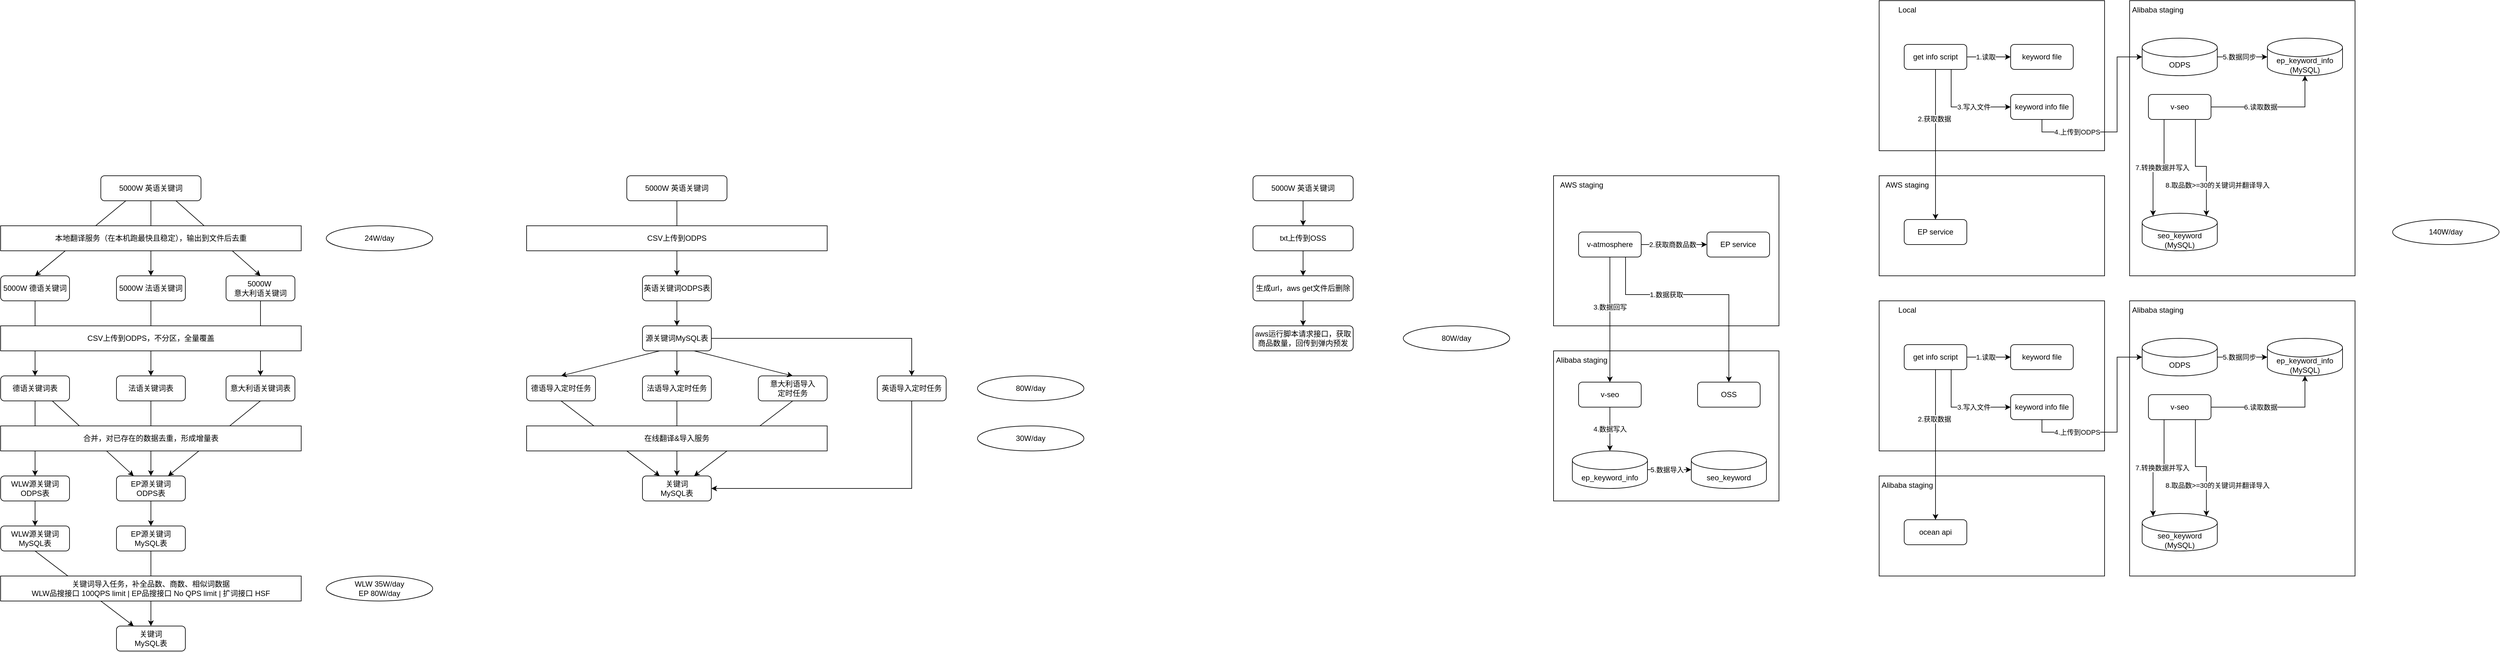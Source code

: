 <mxfile version="24.7.8">
  <diagram name="第 1 页" id="2EQmv688gZamet-rj9C1">
    <mxGraphModel dx="1659" dy="1827" grid="1" gridSize="10" guides="1" tooltips="1" connect="1" arrows="1" fold="1" page="1" pageScale="1" pageWidth="827" pageHeight="1169" math="0" shadow="0">
      <root>
        <mxCell id="0" />
        <mxCell id="1" parent="0" />
        <mxCell id="Z0Q1PTDBPlPPRJHiJqnk-1" value="" style="rounded=0;whiteSpace=wrap;html=1;" vertex="1" parent="1">
          <mxGeometry x="3520" y="-200" width="360" height="440" as="geometry" />
        </mxCell>
        <mxCell id="WuUAcV9Ics9sc8fS_I74-15" value="" style="rounded=0;whiteSpace=wrap;html=1;" parent="1" vertex="1">
          <mxGeometry x="2600" y="360" width="360" height="240" as="geometry" />
        </mxCell>
        <mxCell id="WuUAcV9Ics9sc8fS_I74-12" value="" style="rounded=0;whiteSpace=wrap;html=1;" parent="1" vertex="1">
          <mxGeometry x="2600" y="80" width="360" height="240" as="geometry" />
        </mxCell>
        <mxCell id="JIK8sXZGodHxqaqUen1i-60" style="edgeStyle=orthogonalEdgeStyle;rounded=0;orthogonalLoop=1;jettySize=auto;html=1;exitX=0.5;exitY=1;exitDx=0;exitDy=0;entryX=0.5;entryY=0;entryDx=0;entryDy=0;" parent="1" source="JIK8sXZGodHxqaqUen1i-1" target="JIK8sXZGodHxqaqUen1i-3" edge="1">
          <mxGeometry relative="1" as="geometry" />
        </mxCell>
        <mxCell id="JIK8sXZGodHxqaqUen1i-61" style="rounded=0;orthogonalLoop=1;jettySize=auto;html=1;exitX=0.75;exitY=1;exitDx=0;exitDy=0;entryX=0.5;entryY=0;entryDx=0;entryDy=0;" parent="1" source="JIK8sXZGodHxqaqUen1i-1" target="JIK8sXZGodHxqaqUen1i-5" edge="1">
          <mxGeometry relative="1" as="geometry" />
        </mxCell>
        <mxCell id="JIK8sXZGodHxqaqUen1i-62" style="rounded=0;orthogonalLoop=1;jettySize=auto;html=1;exitX=0.25;exitY=1;exitDx=0;exitDy=0;entryX=0.5;entryY=0;entryDx=0;entryDy=0;" parent="1" source="JIK8sXZGodHxqaqUen1i-1" target="JIK8sXZGodHxqaqUen1i-4" edge="1">
          <mxGeometry relative="1" as="geometry" />
        </mxCell>
        <mxCell id="JIK8sXZGodHxqaqUen1i-1" value="5000W 英语关键词" style="rounded=1;whiteSpace=wrap;html=1;" parent="1" vertex="1">
          <mxGeometry x="280" y="80" width="160" height="40" as="geometry" />
        </mxCell>
        <mxCell id="JIK8sXZGodHxqaqUen1i-2" value="本地翻译服务（在本机跑最快且稳定），输出到文件后去重" style="rounded=0;whiteSpace=wrap;html=1;" parent="1" vertex="1">
          <mxGeometry x="120" y="160" width="480" height="40" as="geometry" />
        </mxCell>
        <mxCell id="JIK8sXZGodHxqaqUen1i-64" style="edgeStyle=orthogonalEdgeStyle;rounded=0;orthogonalLoop=1;jettySize=auto;html=1;exitX=0.5;exitY=1;exitDx=0;exitDy=0;entryX=0.5;entryY=0;entryDx=0;entryDy=0;" parent="1" source="JIK8sXZGodHxqaqUen1i-3" target="JIK8sXZGodHxqaqUen1i-8" edge="1">
          <mxGeometry relative="1" as="geometry" />
        </mxCell>
        <mxCell id="JIK8sXZGodHxqaqUen1i-3" value="5000W 法语关键词" style="rounded=1;whiteSpace=wrap;html=1;" parent="1" vertex="1">
          <mxGeometry x="305" y="240" width="110" height="40" as="geometry" />
        </mxCell>
        <mxCell id="JIK8sXZGodHxqaqUen1i-63" style="edgeStyle=orthogonalEdgeStyle;rounded=0;orthogonalLoop=1;jettySize=auto;html=1;exitX=0.5;exitY=1;exitDx=0;exitDy=0;entryX=0.5;entryY=0;entryDx=0;entryDy=0;" parent="1" source="JIK8sXZGodHxqaqUen1i-4" target="JIK8sXZGodHxqaqUen1i-7" edge="1">
          <mxGeometry relative="1" as="geometry" />
        </mxCell>
        <mxCell id="JIK8sXZGodHxqaqUen1i-4" value="5000W 德语关键词" style="rounded=1;whiteSpace=wrap;html=1;" parent="1" vertex="1">
          <mxGeometry x="120" y="240" width="110" height="40" as="geometry" />
        </mxCell>
        <mxCell id="JIK8sXZGodHxqaqUen1i-65" style="edgeStyle=orthogonalEdgeStyle;rounded=0;orthogonalLoop=1;jettySize=auto;html=1;exitX=0.5;exitY=1;exitDx=0;exitDy=0;entryX=0.5;entryY=0;entryDx=0;entryDy=0;" parent="1" source="JIK8sXZGodHxqaqUen1i-5" target="JIK8sXZGodHxqaqUen1i-9" edge="1">
          <mxGeometry relative="1" as="geometry" />
        </mxCell>
        <mxCell id="JIK8sXZGodHxqaqUen1i-5" value="5000W&amp;nbsp;&lt;div&gt;意大利语关键词&lt;/div&gt;" style="rounded=1;whiteSpace=wrap;html=1;" parent="1" vertex="1">
          <mxGeometry x="480" y="240" width="110" height="40" as="geometry" />
        </mxCell>
        <mxCell id="JIK8sXZGodHxqaqUen1i-6" value="CSV上传到ODPS，不分区，全量覆盖" style="rounded=0;whiteSpace=wrap;html=1;" parent="1" vertex="1">
          <mxGeometry x="120" y="320" width="480" height="40" as="geometry" />
        </mxCell>
        <mxCell id="JIK8sXZGodHxqaqUen1i-66" style="edgeStyle=orthogonalEdgeStyle;rounded=0;orthogonalLoop=1;jettySize=auto;html=1;exitX=0.5;exitY=1;exitDx=0;exitDy=0;entryX=0.5;entryY=0;entryDx=0;entryDy=0;" parent="1" source="JIK8sXZGodHxqaqUen1i-7" target="JIK8sXZGodHxqaqUen1i-11" edge="1">
          <mxGeometry relative="1" as="geometry" />
        </mxCell>
        <mxCell id="JIK8sXZGodHxqaqUen1i-69" style="rounded=0;orthogonalLoop=1;jettySize=auto;html=1;exitX=0.75;exitY=1;exitDx=0;exitDy=0;entryX=0.25;entryY=0;entryDx=0;entryDy=0;" parent="1" source="JIK8sXZGodHxqaqUen1i-7" target="JIK8sXZGodHxqaqUen1i-10" edge="1">
          <mxGeometry relative="1" as="geometry" />
        </mxCell>
        <mxCell id="JIK8sXZGodHxqaqUen1i-7" value="德语关键词表" style="rounded=1;whiteSpace=wrap;html=1;" parent="1" vertex="1">
          <mxGeometry x="120" y="400" width="110" height="40" as="geometry" />
        </mxCell>
        <mxCell id="JIK8sXZGodHxqaqUen1i-67" style="edgeStyle=orthogonalEdgeStyle;rounded=0;orthogonalLoop=1;jettySize=auto;html=1;exitX=0.5;exitY=1;exitDx=0;exitDy=0;" parent="1" source="JIK8sXZGodHxqaqUen1i-8" target="JIK8sXZGodHxqaqUen1i-10" edge="1">
          <mxGeometry relative="1" as="geometry" />
        </mxCell>
        <mxCell id="JIK8sXZGodHxqaqUen1i-8" value="法语关键词表" style="rounded=1;whiteSpace=wrap;html=1;" parent="1" vertex="1">
          <mxGeometry x="305" y="400" width="110" height="40" as="geometry" />
        </mxCell>
        <mxCell id="JIK8sXZGodHxqaqUen1i-68" style="rounded=0;orthogonalLoop=1;jettySize=auto;html=1;exitX=0.5;exitY=1;exitDx=0;exitDy=0;entryX=0.75;entryY=0;entryDx=0;entryDy=0;" parent="1" source="JIK8sXZGodHxqaqUen1i-9" target="JIK8sXZGodHxqaqUen1i-10" edge="1">
          <mxGeometry relative="1" as="geometry" />
        </mxCell>
        <mxCell id="JIK8sXZGodHxqaqUen1i-9" value="意大利语关键词表" style="rounded=1;whiteSpace=wrap;html=1;" parent="1" vertex="1">
          <mxGeometry x="480" y="400" width="110" height="40" as="geometry" />
        </mxCell>
        <mxCell id="JIK8sXZGodHxqaqUen1i-71" style="edgeStyle=orthogonalEdgeStyle;rounded=0;orthogonalLoop=1;jettySize=auto;html=1;exitX=0.5;exitY=1;exitDx=0;exitDy=0;entryX=0.5;entryY=0;entryDx=0;entryDy=0;" parent="1" source="JIK8sXZGodHxqaqUen1i-10" target="JIK8sXZGodHxqaqUen1i-15" edge="1">
          <mxGeometry relative="1" as="geometry" />
        </mxCell>
        <mxCell id="JIK8sXZGodHxqaqUen1i-10" value="EP源关键词&lt;div&gt;ODPS表&lt;/div&gt;" style="rounded=1;whiteSpace=wrap;html=1;" parent="1" vertex="1">
          <mxGeometry x="305" y="560" width="110" height="40" as="geometry" />
        </mxCell>
        <mxCell id="JIK8sXZGodHxqaqUen1i-70" style="edgeStyle=orthogonalEdgeStyle;rounded=0;orthogonalLoop=1;jettySize=auto;html=1;exitX=0.5;exitY=1;exitDx=0;exitDy=0;" parent="1" source="JIK8sXZGodHxqaqUen1i-11" target="JIK8sXZGodHxqaqUen1i-14" edge="1">
          <mxGeometry relative="1" as="geometry" />
        </mxCell>
        <mxCell id="JIK8sXZGodHxqaqUen1i-11" value="WLW源关键词&lt;div&gt;ODPS表&lt;/div&gt;" style="rounded=1;whiteSpace=wrap;html=1;" parent="1" vertex="1">
          <mxGeometry x="120" y="560" width="110" height="40" as="geometry" />
        </mxCell>
        <mxCell id="JIK8sXZGodHxqaqUen1i-13" value="合并，对已存在的数据去重，形成增量表" style="rounded=0;whiteSpace=wrap;html=1;" parent="1" vertex="1">
          <mxGeometry x="120" y="480" width="480" height="40" as="geometry" />
        </mxCell>
        <mxCell id="JIK8sXZGodHxqaqUen1i-72" style="rounded=0;orthogonalLoop=1;jettySize=auto;html=1;exitX=0.5;exitY=1;exitDx=0;exitDy=0;entryX=0.25;entryY=0;entryDx=0;entryDy=0;" parent="1" source="JIK8sXZGodHxqaqUen1i-14" target="JIK8sXZGodHxqaqUen1i-17" edge="1">
          <mxGeometry relative="1" as="geometry" />
        </mxCell>
        <mxCell id="JIK8sXZGodHxqaqUen1i-14" value="WLW源关键词&lt;div&gt;MySQL表&lt;/div&gt;" style="rounded=1;whiteSpace=wrap;html=1;" parent="1" vertex="1">
          <mxGeometry x="120" y="640" width="110" height="40" as="geometry" />
        </mxCell>
        <mxCell id="JIK8sXZGodHxqaqUen1i-73" style="edgeStyle=orthogonalEdgeStyle;rounded=0;orthogonalLoop=1;jettySize=auto;html=1;exitX=0.5;exitY=1;exitDx=0;exitDy=0;entryX=0.5;entryY=0;entryDx=0;entryDy=0;" parent="1" source="JIK8sXZGodHxqaqUen1i-15" target="JIK8sXZGodHxqaqUen1i-17" edge="1">
          <mxGeometry relative="1" as="geometry" />
        </mxCell>
        <mxCell id="JIK8sXZGodHxqaqUen1i-15" value="EP源关键词&lt;div&gt;MySQL表&lt;/div&gt;" style="rounded=1;whiteSpace=wrap;html=1;" parent="1" vertex="1">
          <mxGeometry x="305" y="640" width="110" height="40" as="geometry" />
        </mxCell>
        <mxCell id="JIK8sXZGodHxqaqUen1i-16" value="关键词导入任务，补全品数、商数、相似词数据&lt;div&gt;WLW品搜接口&amp;nbsp;&lt;span style=&quot;background-color: initial;&quot;&gt;100QPS limit |&amp;nbsp;&lt;/span&gt;&lt;span style=&quot;background-color: initial;&quot;&gt;EP品搜接口&amp;nbsp;&lt;/span&gt;&lt;span style=&quot;background-color: initial;&quot;&gt;No QPS limit |&amp;nbsp;&lt;/span&gt;&lt;span style=&quot;background-color: initial;&quot;&gt;扩词接口&amp;nbsp;&lt;/span&gt;&lt;span style=&quot;background-color: initial;&quot;&gt;HSF&lt;/span&gt;&lt;/div&gt;" style="rounded=0;whiteSpace=wrap;html=1;" parent="1" vertex="1">
          <mxGeometry x="120" y="720" width="480" height="40" as="geometry" />
        </mxCell>
        <mxCell id="JIK8sXZGodHxqaqUen1i-17" value="关键词&lt;div&gt;MySQL表&lt;/div&gt;" style="rounded=1;whiteSpace=wrap;html=1;" parent="1" vertex="1">
          <mxGeometry x="305" y="800" width="110" height="40" as="geometry" />
        </mxCell>
        <mxCell id="JIK8sXZGodHxqaqUen1i-21" value="24W/day" style="ellipse;whiteSpace=wrap;html=1;" parent="1" vertex="1">
          <mxGeometry x="640" y="160" width="170" height="40" as="geometry" />
        </mxCell>
        <mxCell id="JIK8sXZGodHxqaqUen1i-22" value="WLW 35W/day&lt;div&gt;EP 80W/day&lt;/div&gt;" style="ellipse;whiteSpace=wrap;html=1;" parent="1" vertex="1">
          <mxGeometry x="640" y="720" width="170" height="40" as="geometry" />
        </mxCell>
        <mxCell id="JIK8sXZGodHxqaqUen1i-79" style="edgeStyle=orthogonalEdgeStyle;rounded=0;orthogonalLoop=1;jettySize=auto;html=1;exitX=0.5;exitY=1;exitDx=0;exitDy=0;entryX=0.5;entryY=0;entryDx=0;entryDy=0;" parent="1" source="JIK8sXZGodHxqaqUen1i-23" target="JIK8sXZGodHxqaqUen1i-76" edge="1">
          <mxGeometry relative="1" as="geometry" />
        </mxCell>
        <mxCell id="JIK8sXZGodHxqaqUen1i-23" value="5000W 英语关键词" style="rounded=1;whiteSpace=wrap;html=1;" parent="1" vertex="1">
          <mxGeometry x="1120" y="80" width="160" height="40" as="geometry" />
        </mxCell>
        <mxCell id="JIK8sXZGodHxqaqUen1i-42" value="30W/day" style="ellipse;whiteSpace=wrap;html=1;" parent="1" vertex="1">
          <mxGeometry x="1680" y="480" width="170" height="40" as="geometry" />
        </mxCell>
        <mxCell id="JIK8sXZGodHxqaqUen1i-84" style="rounded=0;orthogonalLoop=1;jettySize=auto;html=1;exitX=0.5;exitY=1;exitDx=0;exitDy=0;entryX=0.25;entryY=0;entryDx=0;entryDy=0;" parent="1" source="JIK8sXZGodHxqaqUen1i-44" target="JIK8sXZGodHxqaqUen1i-74" edge="1">
          <mxGeometry relative="1" as="geometry" />
        </mxCell>
        <mxCell id="JIK8sXZGodHxqaqUen1i-44" value="德语导入定时任务" style="rounded=1;whiteSpace=wrap;html=1;" parent="1" vertex="1">
          <mxGeometry x="960" y="400" width="110" height="40" as="geometry" />
        </mxCell>
        <mxCell id="JIK8sXZGodHxqaqUen1i-85" style="edgeStyle=orthogonalEdgeStyle;rounded=0;orthogonalLoop=1;jettySize=auto;html=1;exitX=0.5;exitY=1;exitDx=0;exitDy=0;" parent="1" source="JIK8sXZGodHxqaqUen1i-45" target="JIK8sXZGodHxqaqUen1i-74" edge="1">
          <mxGeometry relative="1" as="geometry" />
        </mxCell>
        <mxCell id="JIK8sXZGodHxqaqUen1i-45" value="法语导入定时任务" style="rounded=1;whiteSpace=wrap;html=1;" parent="1" vertex="1">
          <mxGeometry x="1145" y="400" width="110" height="40" as="geometry" />
        </mxCell>
        <mxCell id="JIK8sXZGodHxqaqUen1i-86" style="rounded=0;orthogonalLoop=1;jettySize=auto;html=1;exitX=0.5;exitY=1;exitDx=0;exitDy=0;entryX=0.75;entryY=0;entryDx=0;entryDy=0;" parent="1" source="JIK8sXZGodHxqaqUen1i-46" target="JIK8sXZGodHxqaqUen1i-74" edge="1">
          <mxGeometry relative="1" as="geometry" />
        </mxCell>
        <mxCell id="JIK8sXZGodHxqaqUen1i-46" value="意大利语导入&lt;div&gt;定时任务&lt;/div&gt;" style="rounded=1;whiteSpace=wrap;html=1;" parent="1" vertex="1">
          <mxGeometry x="1330" y="400" width="110" height="40" as="geometry" />
        </mxCell>
        <mxCell id="JIK8sXZGodHxqaqUen1i-74" value="关键词&lt;div&gt;MySQL表&lt;/div&gt;" style="rounded=1;whiteSpace=wrap;html=1;" parent="1" vertex="1">
          <mxGeometry x="1145" y="560" width="110" height="40" as="geometry" />
        </mxCell>
        <mxCell id="JIK8sXZGodHxqaqUen1i-75" value="CSV上传到ODPS" style="rounded=0;whiteSpace=wrap;html=1;" parent="1" vertex="1">
          <mxGeometry x="960" y="160" width="480" height="40" as="geometry" />
        </mxCell>
        <mxCell id="JIK8sXZGodHxqaqUen1i-80" style="edgeStyle=orthogonalEdgeStyle;rounded=0;orthogonalLoop=1;jettySize=auto;html=1;exitX=0.5;exitY=1;exitDx=0;exitDy=0;entryX=0.5;entryY=0;entryDx=0;entryDy=0;" parent="1" source="JIK8sXZGodHxqaqUen1i-76" target="JIK8sXZGodHxqaqUen1i-78" edge="1">
          <mxGeometry relative="1" as="geometry" />
        </mxCell>
        <mxCell id="JIK8sXZGodHxqaqUen1i-76" value="英语关键词ODPS表" style="rounded=1;whiteSpace=wrap;html=1;" parent="1" vertex="1">
          <mxGeometry x="1145" y="240" width="110" height="40" as="geometry" />
        </mxCell>
        <mxCell id="JIK8sXZGodHxqaqUen1i-81" style="rounded=0;orthogonalLoop=1;jettySize=auto;html=1;exitX=0.25;exitY=1;exitDx=0;exitDy=0;entryX=0.5;entryY=0;entryDx=0;entryDy=0;" parent="1" source="JIK8sXZGodHxqaqUen1i-78" target="JIK8sXZGodHxqaqUen1i-44" edge="1">
          <mxGeometry relative="1" as="geometry" />
        </mxCell>
        <mxCell id="JIK8sXZGodHxqaqUen1i-82" style="edgeStyle=orthogonalEdgeStyle;rounded=0;orthogonalLoop=1;jettySize=auto;html=1;exitX=0.5;exitY=1;exitDx=0;exitDy=0;entryX=0.5;entryY=0;entryDx=0;entryDy=0;" parent="1" source="JIK8sXZGodHxqaqUen1i-78" target="JIK8sXZGodHxqaqUen1i-45" edge="1">
          <mxGeometry relative="1" as="geometry" />
        </mxCell>
        <mxCell id="JIK8sXZGodHxqaqUen1i-83" style="rounded=0;orthogonalLoop=1;jettySize=auto;html=1;exitX=0.75;exitY=1;exitDx=0;exitDy=0;entryX=0.5;entryY=0;entryDx=0;entryDy=0;" parent="1" source="JIK8sXZGodHxqaqUen1i-78" target="JIK8sXZGodHxqaqUen1i-46" edge="1">
          <mxGeometry relative="1" as="geometry" />
        </mxCell>
        <mxCell id="JIK8sXZGodHxqaqUen1i-89" style="edgeStyle=orthogonalEdgeStyle;rounded=0;orthogonalLoop=1;jettySize=auto;html=1;exitX=1;exitY=0.5;exitDx=0;exitDy=0;entryX=0.5;entryY=0;entryDx=0;entryDy=0;" parent="1" source="JIK8sXZGodHxqaqUen1i-78" target="JIK8sXZGodHxqaqUen1i-87" edge="1">
          <mxGeometry relative="1" as="geometry" />
        </mxCell>
        <mxCell id="JIK8sXZGodHxqaqUen1i-78" value="源关键词MySQL表" style="rounded=1;whiteSpace=wrap;html=1;" parent="1" vertex="1">
          <mxGeometry x="1145" y="320" width="110" height="40" as="geometry" />
        </mxCell>
        <mxCell id="JIK8sXZGodHxqaqUen1i-24" value="在线翻译&amp;amp;导入服务" style="rounded=0;whiteSpace=wrap;html=1;" parent="1" vertex="1">
          <mxGeometry x="960" y="480" width="480" height="40" as="geometry" />
        </mxCell>
        <mxCell id="JIK8sXZGodHxqaqUen1i-88" style="edgeStyle=orthogonalEdgeStyle;rounded=0;orthogonalLoop=1;jettySize=auto;html=1;exitX=0.5;exitY=1;exitDx=0;exitDy=0;entryX=1;entryY=0.5;entryDx=0;entryDy=0;" parent="1" source="JIK8sXZGodHxqaqUen1i-87" target="JIK8sXZGodHxqaqUen1i-74" edge="1">
          <mxGeometry relative="1" as="geometry" />
        </mxCell>
        <mxCell id="JIK8sXZGodHxqaqUen1i-87" value="英语导入定时任务" style="rounded=1;whiteSpace=wrap;html=1;" parent="1" vertex="1">
          <mxGeometry x="1520" y="400" width="110" height="40" as="geometry" />
        </mxCell>
        <mxCell id="JIK8sXZGodHxqaqUen1i-90" value="80W/day" style="ellipse;whiteSpace=wrap;html=1;" parent="1" vertex="1">
          <mxGeometry x="1680" y="400" width="170" height="40" as="geometry" />
        </mxCell>
        <mxCell id="WuUAcV9Ics9sc8fS_I74-5" style="edgeStyle=orthogonalEdgeStyle;rounded=0;orthogonalLoop=1;jettySize=auto;html=1;exitX=0.5;exitY=1;exitDx=0;exitDy=0;" parent="1" source="WuUAcV9Ics9sc8fS_I74-1" target="WuUAcV9Ics9sc8fS_I74-2" edge="1">
          <mxGeometry relative="1" as="geometry" />
        </mxCell>
        <mxCell id="WuUAcV9Ics9sc8fS_I74-1" value="5000W 英语关键词" style="rounded=1;whiteSpace=wrap;html=1;" parent="1" vertex="1">
          <mxGeometry x="2120" y="80" width="160" height="40" as="geometry" />
        </mxCell>
        <mxCell id="WuUAcV9Ics9sc8fS_I74-6" style="edgeStyle=orthogonalEdgeStyle;rounded=0;orthogonalLoop=1;jettySize=auto;html=1;exitX=0.5;exitY=1;exitDx=0;exitDy=0;entryX=0.5;entryY=0;entryDx=0;entryDy=0;" parent="1" source="WuUAcV9Ics9sc8fS_I74-2" target="WuUAcV9Ics9sc8fS_I74-3" edge="1">
          <mxGeometry relative="1" as="geometry" />
        </mxCell>
        <mxCell id="WuUAcV9Ics9sc8fS_I74-2" value="txt上传到OSS" style="rounded=1;whiteSpace=wrap;html=1;" parent="1" vertex="1">
          <mxGeometry x="2120" y="160" width="160" height="40" as="geometry" />
        </mxCell>
        <mxCell id="WuUAcV9Ics9sc8fS_I74-7" style="edgeStyle=orthogonalEdgeStyle;rounded=0;orthogonalLoop=1;jettySize=auto;html=1;exitX=0.5;exitY=1;exitDx=0;exitDy=0;entryX=0.5;entryY=0;entryDx=0;entryDy=0;" parent="1" source="WuUAcV9Ics9sc8fS_I74-3" target="WuUAcV9Ics9sc8fS_I74-4" edge="1">
          <mxGeometry relative="1" as="geometry" />
        </mxCell>
        <mxCell id="WuUAcV9Ics9sc8fS_I74-3" value="生成url，aws get文件后删除" style="rounded=1;whiteSpace=wrap;html=1;" parent="1" vertex="1">
          <mxGeometry x="2120" y="240" width="160" height="40" as="geometry" />
        </mxCell>
        <mxCell id="WuUAcV9Ics9sc8fS_I74-4" value="aws运行脚本请求接口，获取商品数量，回传到弹内预发" style="rounded=1;whiteSpace=wrap;html=1;" parent="1" vertex="1">
          <mxGeometry x="2120" y="320" width="160" height="40" as="geometry" />
        </mxCell>
        <mxCell id="WuUAcV9Ics9sc8fS_I74-8" value="80W/day" style="ellipse;whiteSpace=wrap;html=1;" parent="1" vertex="1">
          <mxGeometry x="2360" y="320" width="170" height="40" as="geometry" />
        </mxCell>
        <mxCell id="WuUAcV9Ics9sc8fS_I74-18" style="edgeStyle=orthogonalEdgeStyle;rounded=0;orthogonalLoop=1;jettySize=auto;html=1;exitX=1;exitY=0.5;exitDx=0;exitDy=0;" parent="1" source="WuUAcV9Ics9sc8fS_I74-10" target="WuUAcV9Ics9sc8fS_I74-13" edge="1">
          <mxGeometry relative="1" as="geometry" />
        </mxCell>
        <mxCell id="WuUAcV9Ics9sc8fS_I74-20" value="2.获取商数品数" style="edgeLabel;html=1;align=center;verticalAlign=middle;resizable=0;points=[];" parent="WuUAcV9Ics9sc8fS_I74-18" vertex="1" connectable="0">
          <mxGeometry x="0.083" relative="1" as="geometry">
            <mxPoint x="-7" as="offset" />
          </mxGeometry>
        </mxCell>
        <mxCell id="WuUAcV9Ics9sc8fS_I74-19" style="edgeStyle=orthogonalEdgeStyle;rounded=0;orthogonalLoop=1;jettySize=auto;html=1;exitX=0.5;exitY=1;exitDx=0;exitDy=0;entryX=0.5;entryY=0;entryDx=0;entryDy=0;" parent="1" source="WuUAcV9Ics9sc8fS_I74-10" target="WuUAcV9Ics9sc8fS_I74-17" edge="1">
          <mxGeometry relative="1" as="geometry" />
        </mxCell>
        <mxCell id="WuUAcV9Ics9sc8fS_I74-21" value="3.数据回写" style="edgeLabel;html=1;align=center;verticalAlign=middle;resizable=0;points=[];" parent="WuUAcV9Ics9sc8fS_I74-19" vertex="1" connectable="0">
          <mxGeometry x="-0.712" relative="1" as="geometry">
            <mxPoint y="51" as="offset" />
          </mxGeometry>
        </mxCell>
        <mxCell id="WuUAcV9Ics9sc8fS_I74-30" style="edgeStyle=orthogonalEdgeStyle;rounded=0;orthogonalLoop=1;jettySize=auto;html=1;exitX=0.75;exitY=1;exitDx=0;exitDy=0;entryX=0.5;entryY=0;entryDx=0;entryDy=0;" parent="1" source="WuUAcV9Ics9sc8fS_I74-10" target="WuUAcV9Ics9sc8fS_I74-29" edge="1">
          <mxGeometry relative="1" as="geometry">
            <Array as="points">
              <mxPoint x="2715" y="270" />
              <mxPoint x="2880" y="270" />
            </Array>
          </mxGeometry>
        </mxCell>
        <mxCell id="WuUAcV9Ics9sc8fS_I74-31" value="1.数据获取" style="edgeLabel;html=1;align=center;verticalAlign=middle;resizable=0;points=[];" parent="WuUAcV9Ics9sc8fS_I74-30" vertex="1" connectable="0">
          <mxGeometry x="-0.307" y="-4" relative="1" as="geometry">
            <mxPoint x="-2" y="-4" as="offset" />
          </mxGeometry>
        </mxCell>
        <mxCell id="WuUAcV9Ics9sc8fS_I74-10" value="v-atmosphere" style="rounded=1;whiteSpace=wrap;html=1;" parent="1" vertex="1">
          <mxGeometry x="2640" y="170" width="100" height="40" as="geometry" />
        </mxCell>
        <mxCell id="WuUAcV9Ics9sc8fS_I74-13" value="EP service" style="rounded=1;whiteSpace=wrap;html=1;" parent="1" vertex="1">
          <mxGeometry x="2845" y="170" width="100" height="40" as="geometry" />
        </mxCell>
        <mxCell id="WuUAcV9Ics9sc8fS_I74-14" value="AWS staging" style="text;html=1;align=center;verticalAlign=middle;whiteSpace=wrap;rounded=0;" parent="1" vertex="1">
          <mxGeometry x="2600" y="80" width="90" height="30" as="geometry" />
        </mxCell>
        <mxCell id="WuUAcV9Ics9sc8fS_I74-16" value="Alibaba staging" style="text;html=1;align=center;verticalAlign=middle;whiteSpace=wrap;rounded=0;" parent="1" vertex="1">
          <mxGeometry x="2600" y="360" width="90" height="30" as="geometry" />
        </mxCell>
        <mxCell id="WuUAcV9Ics9sc8fS_I74-24" value="4.数据写入" style="edgeStyle=orthogonalEdgeStyle;rounded=0;orthogonalLoop=1;jettySize=auto;html=1;exitX=0.5;exitY=1;exitDx=0;exitDy=0;" parent="1" source="WuUAcV9Ics9sc8fS_I74-17" target="WuUAcV9Ics9sc8fS_I74-23" edge="1">
          <mxGeometry relative="1" as="geometry">
            <Array as="points">
              <mxPoint x="2690" y="480" />
              <mxPoint x="2690" y="480" />
            </Array>
          </mxGeometry>
        </mxCell>
        <mxCell id="WuUAcV9Ics9sc8fS_I74-17" value="v-seo" style="rounded=1;whiteSpace=wrap;html=1;" parent="1" vertex="1">
          <mxGeometry x="2640" y="410" width="100" height="40" as="geometry" />
        </mxCell>
        <mxCell id="WuUAcV9Ics9sc8fS_I74-23" value="ep_keyword_info" style="shape=cylinder3;whiteSpace=wrap;html=1;boundedLbl=1;backgroundOutline=1;size=15;" parent="1" vertex="1">
          <mxGeometry x="2630" y="520" width="120" height="60" as="geometry" />
        </mxCell>
        <mxCell id="WuUAcV9Ics9sc8fS_I74-25" value="seo_keyword" style="shape=cylinder3;whiteSpace=wrap;html=1;boundedLbl=1;backgroundOutline=1;size=15;" parent="1" vertex="1">
          <mxGeometry x="2820" y="520" width="120" height="60" as="geometry" />
        </mxCell>
        <mxCell id="WuUAcV9Ics9sc8fS_I74-27" style="edgeStyle=orthogonalEdgeStyle;rounded=0;orthogonalLoop=1;jettySize=auto;html=1;exitX=1;exitY=0.5;exitDx=0;exitDy=0;exitPerimeter=0;entryX=0;entryY=0.5;entryDx=0;entryDy=0;entryPerimeter=0;" parent="1" source="WuUAcV9Ics9sc8fS_I74-23" target="WuUAcV9Ics9sc8fS_I74-25" edge="1">
          <mxGeometry relative="1" as="geometry" />
        </mxCell>
        <mxCell id="WuUAcV9Ics9sc8fS_I74-28" value="5.数据导入" style="edgeLabel;html=1;align=center;verticalAlign=middle;resizable=0;points=[];" parent="WuUAcV9Ics9sc8fS_I74-27" vertex="1" connectable="0">
          <mxGeometry x="-0.414" relative="1" as="geometry">
            <mxPoint x="10" as="offset" />
          </mxGeometry>
        </mxCell>
        <mxCell id="WuUAcV9Ics9sc8fS_I74-29" value="OSS" style="rounded=1;whiteSpace=wrap;html=1;" parent="1" vertex="1">
          <mxGeometry x="2830" y="410" width="100" height="40" as="geometry" />
        </mxCell>
        <mxCell id="Z0Q1PTDBPlPPRJHiJqnk-2" value="" style="rounded=0;whiteSpace=wrap;html=1;" vertex="1" parent="1">
          <mxGeometry x="3120" y="80" width="360" height="160" as="geometry" />
        </mxCell>
        <mxCell id="Z0Q1PTDBPlPPRJHiJqnk-10" value="EP service" style="rounded=1;whiteSpace=wrap;html=1;" vertex="1" parent="1">
          <mxGeometry x="3160" y="150" width="100" height="40" as="geometry" />
        </mxCell>
        <mxCell id="Z0Q1PTDBPlPPRJHiJqnk-11" value="AWS staging" style="text;html=1;align=center;verticalAlign=middle;whiteSpace=wrap;rounded=0;" vertex="1" parent="1">
          <mxGeometry x="3120" y="80" width="90" height="30" as="geometry" />
        </mxCell>
        <mxCell id="Z0Q1PTDBPlPPRJHiJqnk-12" value="Alibaba staging" style="text;html=1;align=center;verticalAlign=middle;whiteSpace=wrap;rounded=0;" vertex="1" parent="1">
          <mxGeometry x="3520" y="-200" width="90" height="30" as="geometry" />
        </mxCell>
        <mxCell id="Z0Q1PTDBPlPPRJHiJqnk-39" style="edgeStyle=orthogonalEdgeStyle;rounded=0;orthogonalLoop=1;jettySize=auto;html=1;exitX=0.25;exitY=1;exitDx=0;exitDy=0;entryX=0.145;entryY=0;entryDx=0;entryDy=4.35;entryPerimeter=0;" edge="1" parent="1" source="Z0Q1PTDBPlPPRJHiJqnk-14" target="Z0Q1PTDBPlPPRJHiJqnk-16">
          <mxGeometry relative="1" as="geometry" />
        </mxCell>
        <mxCell id="Z0Q1PTDBPlPPRJHiJqnk-40" value="7.转换数据并写入" style="edgeLabel;html=1;align=center;verticalAlign=middle;resizable=0;points=[];" vertex="1" connectable="0" parent="Z0Q1PTDBPlPPRJHiJqnk-39">
          <mxGeometry x="-0.086" y="2" relative="1" as="geometry">
            <mxPoint as="offset" />
          </mxGeometry>
        </mxCell>
        <mxCell id="Z0Q1PTDBPlPPRJHiJqnk-14" value="v-seo" style="rounded=1;whiteSpace=wrap;html=1;" vertex="1" parent="1">
          <mxGeometry x="3550" y="-50" width="100" height="40" as="geometry" />
        </mxCell>
        <mxCell id="Z0Q1PTDBPlPPRJHiJqnk-15" value="ep_keyword_info&lt;div&gt;(MySQL)&lt;/div&gt;" style="shape=cylinder3;whiteSpace=wrap;html=1;boundedLbl=1;backgroundOutline=1;size=15;" vertex="1" parent="1">
          <mxGeometry x="3740" y="-140" width="120" height="60" as="geometry" />
        </mxCell>
        <mxCell id="Z0Q1PTDBPlPPRJHiJqnk-16" value="seo_keyword&lt;div&gt;(MySQL)&lt;/div&gt;" style="shape=cylinder3;whiteSpace=wrap;html=1;boundedLbl=1;backgroundOutline=1;size=15;" vertex="1" parent="1">
          <mxGeometry x="3540" y="140" width="120" height="60" as="geometry" />
        </mxCell>
        <mxCell id="Z0Q1PTDBPlPPRJHiJqnk-20" value="" style="rounded=0;whiteSpace=wrap;html=1;" vertex="1" parent="1">
          <mxGeometry x="3120" y="-200" width="360" height="240" as="geometry" />
        </mxCell>
        <mxCell id="Z0Q1PTDBPlPPRJHiJqnk-21" value="Local" style="text;html=1;align=center;verticalAlign=middle;whiteSpace=wrap;rounded=0;" vertex="1" parent="1">
          <mxGeometry x="3120" y="-200" width="90" height="30" as="geometry" />
        </mxCell>
        <mxCell id="Z0Q1PTDBPlPPRJHiJqnk-24" style="edgeStyle=orthogonalEdgeStyle;rounded=0;orthogonalLoop=1;jettySize=auto;html=1;exitX=1;exitY=0.5;exitDx=0;exitDy=0;entryX=0;entryY=0.5;entryDx=0;entryDy=0;" edge="1" parent="1" source="Z0Q1PTDBPlPPRJHiJqnk-22" target="Z0Q1PTDBPlPPRJHiJqnk-23">
          <mxGeometry relative="1" as="geometry" />
        </mxCell>
        <mxCell id="Z0Q1PTDBPlPPRJHiJqnk-25" value="1.读取" style="edgeLabel;html=1;align=center;verticalAlign=middle;resizable=0;points=[];" vertex="1" connectable="0" parent="Z0Q1PTDBPlPPRJHiJqnk-24">
          <mxGeometry x="-0.386" y="-3" relative="1" as="geometry">
            <mxPoint x="8" y="-3" as="offset" />
          </mxGeometry>
        </mxCell>
        <mxCell id="Z0Q1PTDBPlPPRJHiJqnk-26" style="edgeStyle=orthogonalEdgeStyle;rounded=0;orthogonalLoop=1;jettySize=auto;html=1;exitX=0.5;exitY=1;exitDx=0;exitDy=0;entryX=0.5;entryY=0;entryDx=0;entryDy=0;" edge="1" parent="1" source="Z0Q1PTDBPlPPRJHiJqnk-22" target="Z0Q1PTDBPlPPRJHiJqnk-10">
          <mxGeometry relative="1" as="geometry" />
        </mxCell>
        <mxCell id="Z0Q1PTDBPlPPRJHiJqnk-27" value="2.获取数据" style="edgeLabel;html=1;align=center;verticalAlign=middle;resizable=0;points=[];" vertex="1" connectable="0" parent="Z0Q1PTDBPlPPRJHiJqnk-26">
          <mxGeometry x="-0.346" y="-2" relative="1" as="geometry">
            <mxPoint as="offset" />
          </mxGeometry>
        </mxCell>
        <mxCell id="Z0Q1PTDBPlPPRJHiJqnk-29" style="edgeStyle=orthogonalEdgeStyle;rounded=0;orthogonalLoop=1;jettySize=auto;html=1;exitX=0.75;exitY=1;exitDx=0;exitDy=0;entryX=0;entryY=0.5;entryDx=0;entryDy=0;" edge="1" parent="1" source="Z0Q1PTDBPlPPRJHiJqnk-22" target="Z0Q1PTDBPlPPRJHiJqnk-28">
          <mxGeometry relative="1" as="geometry" />
        </mxCell>
        <mxCell id="Z0Q1PTDBPlPPRJHiJqnk-30" value="3.写入文件" style="edgeLabel;html=1;align=center;verticalAlign=middle;resizable=0;points=[];" vertex="1" connectable="0" parent="Z0Q1PTDBPlPPRJHiJqnk-29">
          <mxGeometry x="0.077" y="-1" relative="1" as="geometry">
            <mxPoint x="12" y="-1" as="offset" />
          </mxGeometry>
        </mxCell>
        <mxCell id="Z0Q1PTDBPlPPRJHiJqnk-22" value="get info script" style="rounded=1;whiteSpace=wrap;html=1;" vertex="1" parent="1">
          <mxGeometry x="3160" y="-130" width="100" height="40" as="geometry" />
        </mxCell>
        <mxCell id="Z0Q1PTDBPlPPRJHiJqnk-23" value="keyword file" style="rounded=1;whiteSpace=wrap;html=1;" vertex="1" parent="1">
          <mxGeometry x="3330" y="-130" width="100" height="40" as="geometry" />
        </mxCell>
        <mxCell id="Z0Q1PTDBPlPPRJHiJqnk-33" style="edgeStyle=orthogonalEdgeStyle;rounded=0;orthogonalLoop=1;jettySize=auto;html=1;exitX=0.5;exitY=1;exitDx=0;exitDy=0;entryX=0;entryY=0.5;entryDx=0;entryDy=0;entryPerimeter=0;" edge="1" parent="1" source="Z0Q1PTDBPlPPRJHiJqnk-28" target="Z0Q1PTDBPlPPRJHiJqnk-32">
          <mxGeometry relative="1" as="geometry">
            <Array as="points">
              <mxPoint x="3380" y="10" />
              <mxPoint x="3500" y="10" />
              <mxPoint x="3500" y="-110" />
            </Array>
          </mxGeometry>
        </mxCell>
        <mxCell id="Z0Q1PTDBPlPPRJHiJqnk-34" value="4.上传到ODPS" style="edgeLabel;html=1;align=center;verticalAlign=middle;resizable=0;points=[];" vertex="1" connectable="0" parent="Z0Q1PTDBPlPPRJHiJqnk-33">
          <mxGeometry x="-0.212" y="-2" relative="1" as="geometry">
            <mxPoint x="-42" y="-2" as="offset" />
          </mxGeometry>
        </mxCell>
        <mxCell id="Z0Q1PTDBPlPPRJHiJqnk-28" value="keyword info file" style="rounded=1;whiteSpace=wrap;html=1;" vertex="1" parent="1">
          <mxGeometry x="3330" y="-50" width="100" height="40" as="geometry" />
        </mxCell>
        <mxCell id="Z0Q1PTDBPlPPRJHiJqnk-32" value="ODPS" style="shape=cylinder3;whiteSpace=wrap;html=1;boundedLbl=1;backgroundOutline=1;size=15;" vertex="1" parent="1">
          <mxGeometry x="3540" y="-140" width="120" height="60" as="geometry" />
        </mxCell>
        <mxCell id="Z0Q1PTDBPlPPRJHiJqnk-35" style="edgeStyle=orthogonalEdgeStyle;rounded=0;orthogonalLoop=1;jettySize=auto;html=1;exitX=1;exitY=0.5;exitDx=0;exitDy=0;exitPerimeter=0;entryX=0;entryY=0.5;entryDx=0;entryDy=0;entryPerimeter=0;" edge="1" parent="1" source="Z0Q1PTDBPlPPRJHiJqnk-32" target="Z0Q1PTDBPlPPRJHiJqnk-15">
          <mxGeometry relative="1" as="geometry" />
        </mxCell>
        <mxCell id="Z0Q1PTDBPlPPRJHiJqnk-36" value="5.数据同步" style="edgeLabel;html=1;align=center;verticalAlign=middle;resizable=0;points=[];" vertex="1" connectable="0" parent="Z0Q1PTDBPlPPRJHiJqnk-35">
          <mxGeometry x="-0.117" y="-3" relative="1" as="geometry">
            <mxPoint x="-1" y="-3" as="offset" />
          </mxGeometry>
        </mxCell>
        <mxCell id="Z0Q1PTDBPlPPRJHiJqnk-37" style="edgeStyle=orthogonalEdgeStyle;rounded=0;orthogonalLoop=1;jettySize=auto;html=1;exitX=1;exitY=0.5;exitDx=0;exitDy=0;" edge="1" parent="1" source="Z0Q1PTDBPlPPRJHiJqnk-14" target="Z0Q1PTDBPlPPRJHiJqnk-15">
          <mxGeometry relative="1" as="geometry" />
        </mxCell>
        <mxCell id="Z0Q1PTDBPlPPRJHiJqnk-38" value="6.读取数据" style="edgeLabel;html=1;align=center;verticalAlign=middle;resizable=0;points=[];" vertex="1" connectable="0" parent="Z0Q1PTDBPlPPRJHiJqnk-37">
          <mxGeometry x="-0.211" relative="1" as="geometry">
            <mxPoint as="offset" />
          </mxGeometry>
        </mxCell>
        <mxCell id="Z0Q1PTDBPlPPRJHiJqnk-41" style="edgeStyle=orthogonalEdgeStyle;rounded=0;orthogonalLoop=1;jettySize=auto;html=1;exitX=0.75;exitY=1;exitDx=0;exitDy=0;entryX=0.855;entryY=0;entryDx=0;entryDy=4.35;entryPerimeter=0;" edge="1" parent="1" source="Z0Q1PTDBPlPPRJHiJqnk-14" target="Z0Q1PTDBPlPPRJHiJqnk-16">
          <mxGeometry relative="1" as="geometry" />
        </mxCell>
        <mxCell id="Z0Q1PTDBPlPPRJHiJqnk-42" value="8.取品数&amp;gt;=30的关键词并翻译导入" style="edgeLabel;html=1;align=center;verticalAlign=middle;resizable=0;points=[];" vertex="1" connectable="0" parent="Z0Q1PTDBPlPPRJHiJqnk-41">
          <mxGeometry x="0.252" y="1" relative="1" as="geometry">
            <mxPoint x="16" y="15" as="offset" />
          </mxGeometry>
        </mxCell>
        <mxCell id="Z0Q1PTDBPlPPRJHiJqnk-43" value="" style="rounded=0;whiteSpace=wrap;html=1;" vertex="1" parent="1">
          <mxGeometry x="3520" y="280" width="360" height="440" as="geometry" />
        </mxCell>
        <mxCell id="Z0Q1PTDBPlPPRJHiJqnk-44" value="" style="rounded=0;whiteSpace=wrap;html=1;" vertex="1" parent="1">
          <mxGeometry x="3120" y="560" width="360" height="160" as="geometry" />
        </mxCell>
        <mxCell id="Z0Q1PTDBPlPPRJHiJqnk-45" value="ocean api" style="rounded=1;whiteSpace=wrap;html=1;" vertex="1" parent="1">
          <mxGeometry x="3160" y="630" width="100" height="40" as="geometry" />
        </mxCell>
        <mxCell id="Z0Q1PTDBPlPPRJHiJqnk-46" value="Alibaba staging" style="text;html=1;align=center;verticalAlign=middle;whiteSpace=wrap;rounded=0;" vertex="1" parent="1">
          <mxGeometry x="3120" y="560" width="90" height="30" as="geometry" />
        </mxCell>
        <mxCell id="Z0Q1PTDBPlPPRJHiJqnk-47" value="Alibaba staging" style="text;html=1;align=center;verticalAlign=middle;whiteSpace=wrap;rounded=0;" vertex="1" parent="1">
          <mxGeometry x="3520" y="280" width="90" height="30" as="geometry" />
        </mxCell>
        <mxCell id="Z0Q1PTDBPlPPRJHiJqnk-48" style="edgeStyle=orthogonalEdgeStyle;rounded=0;orthogonalLoop=1;jettySize=auto;html=1;exitX=0.25;exitY=1;exitDx=0;exitDy=0;entryX=0.145;entryY=0;entryDx=0;entryDy=4.35;entryPerimeter=0;" edge="1" parent="1" source="Z0Q1PTDBPlPPRJHiJqnk-50" target="Z0Q1PTDBPlPPRJHiJqnk-52">
          <mxGeometry relative="1" as="geometry" />
        </mxCell>
        <mxCell id="Z0Q1PTDBPlPPRJHiJqnk-49" value="7.转换数据并写入" style="edgeLabel;html=1;align=center;verticalAlign=middle;resizable=0;points=[];" vertex="1" connectable="0" parent="Z0Q1PTDBPlPPRJHiJqnk-48">
          <mxGeometry x="-0.086" y="2" relative="1" as="geometry">
            <mxPoint as="offset" />
          </mxGeometry>
        </mxCell>
        <mxCell id="Z0Q1PTDBPlPPRJHiJqnk-50" value="v-seo" style="rounded=1;whiteSpace=wrap;html=1;" vertex="1" parent="1">
          <mxGeometry x="3550" y="430" width="100" height="40" as="geometry" />
        </mxCell>
        <mxCell id="Z0Q1PTDBPlPPRJHiJqnk-51" value="ep_keyword_info&lt;div&gt;(MySQL)&lt;/div&gt;" style="shape=cylinder3;whiteSpace=wrap;html=1;boundedLbl=1;backgroundOutline=1;size=15;" vertex="1" parent="1">
          <mxGeometry x="3740" y="340" width="120" height="60" as="geometry" />
        </mxCell>
        <mxCell id="Z0Q1PTDBPlPPRJHiJqnk-52" value="seo_keyword&lt;div&gt;(MySQL)&lt;/div&gt;" style="shape=cylinder3;whiteSpace=wrap;html=1;boundedLbl=1;backgroundOutline=1;size=15;" vertex="1" parent="1">
          <mxGeometry x="3540" y="620" width="120" height="60" as="geometry" />
        </mxCell>
        <mxCell id="Z0Q1PTDBPlPPRJHiJqnk-53" value="" style="rounded=0;whiteSpace=wrap;html=1;" vertex="1" parent="1">
          <mxGeometry x="3120" y="280" width="360" height="240" as="geometry" />
        </mxCell>
        <mxCell id="Z0Q1PTDBPlPPRJHiJqnk-54" value="Local" style="text;html=1;align=center;verticalAlign=middle;whiteSpace=wrap;rounded=0;" vertex="1" parent="1">
          <mxGeometry x="3120" y="280" width="90" height="30" as="geometry" />
        </mxCell>
        <mxCell id="Z0Q1PTDBPlPPRJHiJqnk-55" style="edgeStyle=orthogonalEdgeStyle;rounded=0;orthogonalLoop=1;jettySize=auto;html=1;exitX=1;exitY=0.5;exitDx=0;exitDy=0;entryX=0;entryY=0.5;entryDx=0;entryDy=0;" edge="1" parent="1" source="Z0Q1PTDBPlPPRJHiJqnk-61" target="Z0Q1PTDBPlPPRJHiJqnk-62">
          <mxGeometry relative="1" as="geometry" />
        </mxCell>
        <mxCell id="Z0Q1PTDBPlPPRJHiJqnk-56" value="1.读取" style="edgeLabel;html=1;align=center;verticalAlign=middle;resizable=0;points=[];" vertex="1" connectable="0" parent="Z0Q1PTDBPlPPRJHiJqnk-55">
          <mxGeometry x="-0.386" y="-3" relative="1" as="geometry">
            <mxPoint x="8" y="-3" as="offset" />
          </mxGeometry>
        </mxCell>
        <mxCell id="Z0Q1PTDBPlPPRJHiJqnk-57" style="edgeStyle=orthogonalEdgeStyle;rounded=0;orthogonalLoop=1;jettySize=auto;html=1;exitX=0.5;exitY=1;exitDx=0;exitDy=0;entryX=0.5;entryY=0;entryDx=0;entryDy=0;" edge="1" parent="1" source="Z0Q1PTDBPlPPRJHiJqnk-61" target="Z0Q1PTDBPlPPRJHiJqnk-45">
          <mxGeometry relative="1" as="geometry" />
        </mxCell>
        <mxCell id="Z0Q1PTDBPlPPRJHiJqnk-58" value="2.获取数据" style="edgeLabel;html=1;align=center;verticalAlign=middle;resizable=0;points=[];" vertex="1" connectable="0" parent="Z0Q1PTDBPlPPRJHiJqnk-57">
          <mxGeometry x="-0.346" y="-2" relative="1" as="geometry">
            <mxPoint as="offset" />
          </mxGeometry>
        </mxCell>
        <mxCell id="Z0Q1PTDBPlPPRJHiJqnk-59" style="edgeStyle=orthogonalEdgeStyle;rounded=0;orthogonalLoop=1;jettySize=auto;html=1;exitX=0.75;exitY=1;exitDx=0;exitDy=0;entryX=0;entryY=0.5;entryDx=0;entryDy=0;" edge="1" parent="1" source="Z0Q1PTDBPlPPRJHiJqnk-61" target="Z0Q1PTDBPlPPRJHiJqnk-65">
          <mxGeometry relative="1" as="geometry" />
        </mxCell>
        <mxCell id="Z0Q1PTDBPlPPRJHiJqnk-60" value="3.写入文件" style="edgeLabel;html=1;align=center;verticalAlign=middle;resizable=0;points=[];" vertex="1" connectable="0" parent="Z0Q1PTDBPlPPRJHiJqnk-59">
          <mxGeometry x="0.077" y="-1" relative="1" as="geometry">
            <mxPoint x="12" y="-1" as="offset" />
          </mxGeometry>
        </mxCell>
        <mxCell id="Z0Q1PTDBPlPPRJHiJqnk-61" value="get info script" style="rounded=1;whiteSpace=wrap;html=1;" vertex="1" parent="1">
          <mxGeometry x="3160" y="350" width="100" height="40" as="geometry" />
        </mxCell>
        <mxCell id="Z0Q1PTDBPlPPRJHiJqnk-62" value="keyword file" style="rounded=1;whiteSpace=wrap;html=1;" vertex="1" parent="1">
          <mxGeometry x="3330" y="350" width="100" height="40" as="geometry" />
        </mxCell>
        <mxCell id="Z0Q1PTDBPlPPRJHiJqnk-63" style="edgeStyle=orthogonalEdgeStyle;rounded=0;orthogonalLoop=1;jettySize=auto;html=1;exitX=0.5;exitY=1;exitDx=0;exitDy=0;entryX=0;entryY=0.5;entryDx=0;entryDy=0;entryPerimeter=0;" edge="1" parent="1" source="Z0Q1PTDBPlPPRJHiJqnk-65" target="Z0Q1PTDBPlPPRJHiJqnk-66">
          <mxGeometry relative="1" as="geometry">
            <Array as="points">
              <mxPoint x="3380" y="490" />
              <mxPoint x="3500" y="490" />
              <mxPoint x="3500" y="370" />
            </Array>
          </mxGeometry>
        </mxCell>
        <mxCell id="Z0Q1PTDBPlPPRJHiJqnk-64" value="4.上传到ODPS" style="edgeLabel;html=1;align=center;verticalAlign=middle;resizable=0;points=[];" vertex="1" connectable="0" parent="Z0Q1PTDBPlPPRJHiJqnk-63">
          <mxGeometry x="-0.212" y="-2" relative="1" as="geometry">
            <mxPoint x="-42" y="-2" as="offset" />
          </mxGeometry>
        </mxCell>
        <mxCell id="Z0Q1PTDBPlPPRJHiJqnk-65" value="keyword info file" style="rounded=1;whiteSpace=wrap;html=1;" vertex="1" parent="1">
          <mxGeometry x="3330" y="430" width="100" height="40" as="geometry" />
        </mxCell>
        <mxCell id="Z0Q1PTDBPlPPRJHiJqnk-66" value="ODPS" style="shape=cylinder3;whiteSpace=wrap;html=1;boundedLbl=1;backgroundOutline=1;size=15;" vertex="1" parent="1">
          <mxGeometry x="3540" y="340" width="120" height="60" as="geometry" />
        </mxCell>
        <mxCell id="Z0Q1PTDBPlPPRJHiJqnk-67" style="edgeStyle=orthogonalEdgeStyle;rounded=0;orthogonalLoop=1;jettySize=auto;html=1;exitX=1;exitY=0.5;exitDx=0;exitDy=0;exitPerimeter=0;entryX=0;entryY=0.5;entryDx=0;entryDy=0;entryPerimeter=0;" edge="1" parent="1" source="Z0Q1PTDBPlPPRJHiJqnk-66" target="Z0Q1PTDBPlPPRJHiJqnk-51">
          <mxGeometry relative="1" as="geometry" />
        </mxCell>
        <mxCell id="Z0Q1PTDBPlPPRJHiJqnk-68" value="5.数据同步" style="edgeLabel;html=1;align=center;verticalAlign=middle;resizable=0;points=[];" vertex="1" connectable="0" parent="Z0Q1PTDBPlPPRJHiJqnk-67">
          <mxGeometry x="-0.117" y="-3" relative="1" as="geometry">
            <mxPoint x="-1" y="-3" as="offset" />
          </mxGeometry>
        </mxCell>
        <mxCell id="Z0Q1PTDBPlPPRJHiJqnk-69" style="edgeStyle=orthogonalEdgeStyle;rounded=0;orthogonalLoop=1;jettySize=auto;html=1;exitX=1;exitY=0.5;exitDx=0;exitDy=0;" edge="1" parent="1" source="Z0Q1PTDBPlPPRJHiJqnk-50" target="Z0Q1PTDBPlPPRJHiJqnk-51">
          <mxGeometry relative="1" as="geometry" />
        </mxCell>
        <mxCell id="Z0Q1PTDBPlPPRJHiJqnk-70" value="6.读取数据" style="edgeLabel;html=1;align=center;verticalAlign=middle;resizable=0;points=[];" vertex="1" connectable="0" parent="Z0Q1PTDBPlPPRJHiJqnk-69">
          <mxGeometry x="-0.211" relative="1" as="geometry">
            <mxPoint as="offset" />
          </mxGeometry>
        </mxCell>
        <mxCell id="Z0Q1PTDBPlPPRJHiJqnk-71" style="edgeStyle=orthogonalEdgeStyle;rounded=0;orthogonalLoop=1;jettySize=auto;html=1;exitX=0.75;exitY=1;exitDx=0;exitDy=0;entryX=0.855;entryY=0;entryDx=0;entryDy=4.35;entryPerimeter=0;" edge="1" parent="1" source="Z0Q1PTDBPlPPRJHiJqnk-50" target="Z0Q1PTDBPlPPRJHiJqnk-52">
          <mxGeometry relative="1" as="geometry" />
        </mxCell>
        <mxCell id="Z0Q1PTDBPlPPRJHiJqnk-72" value="8.取品数&amp;gt;=30的关键词并翻译导入" style="edgeLabel;html=1;align=center;verticalAlign=middle;resizable=0;points=[];" vertex="1" connectable="0" parent="Z0Q1PTDBPlPPRJHiJqnk-71">
          <mxGeometry x="0.252" y="1" relative="1" as="geometry">
            <mxPoint x="16" y="15" as="offset" />
          </mxGeometry>
        </mxCell>
        <mxCell id="Z0Q1PTDBPlPPRJHiJqnk-73" value="140W/day" style="ellipse;whiteSpace=wrap;html=1;" vertex="1" parent="1">
          <mxGeometry x="3940" y="150" width="170" height="40" as="geometry" />
        </mxCell>
      </root>
    </mxGraphModel>
  </diagram>
</mxfile>
